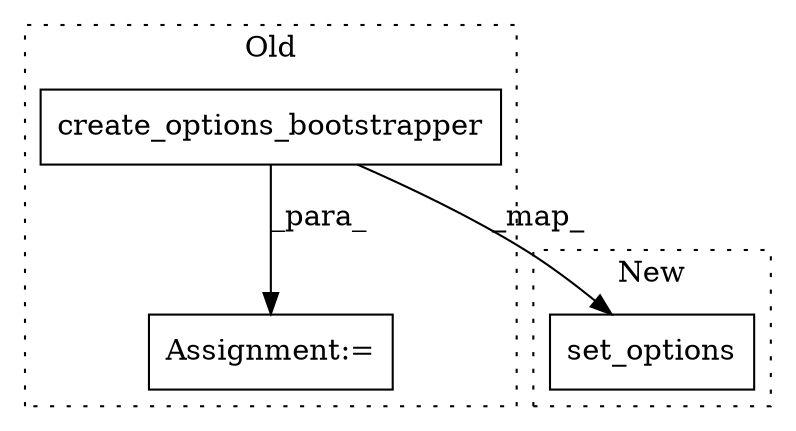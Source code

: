 digraph G {
subgraph cluster0 {
1 [label="create_options_bootstrapper" a="32" s="1377,1517" l="28,1" shape="box"];
3 [label="Assignment:=" a="7" s="1376" l="1" shape="box"];
label = "Old";
style="dotted";
}
subgraph cluster1 {
2 [label="set_options" a="32" s="1080,1204" l="12,1" shape="box"];
label = "New";
style="dotted";
}
1 -> 2 [label="_map_"];
1 -> 3 [label="_para_"];
}